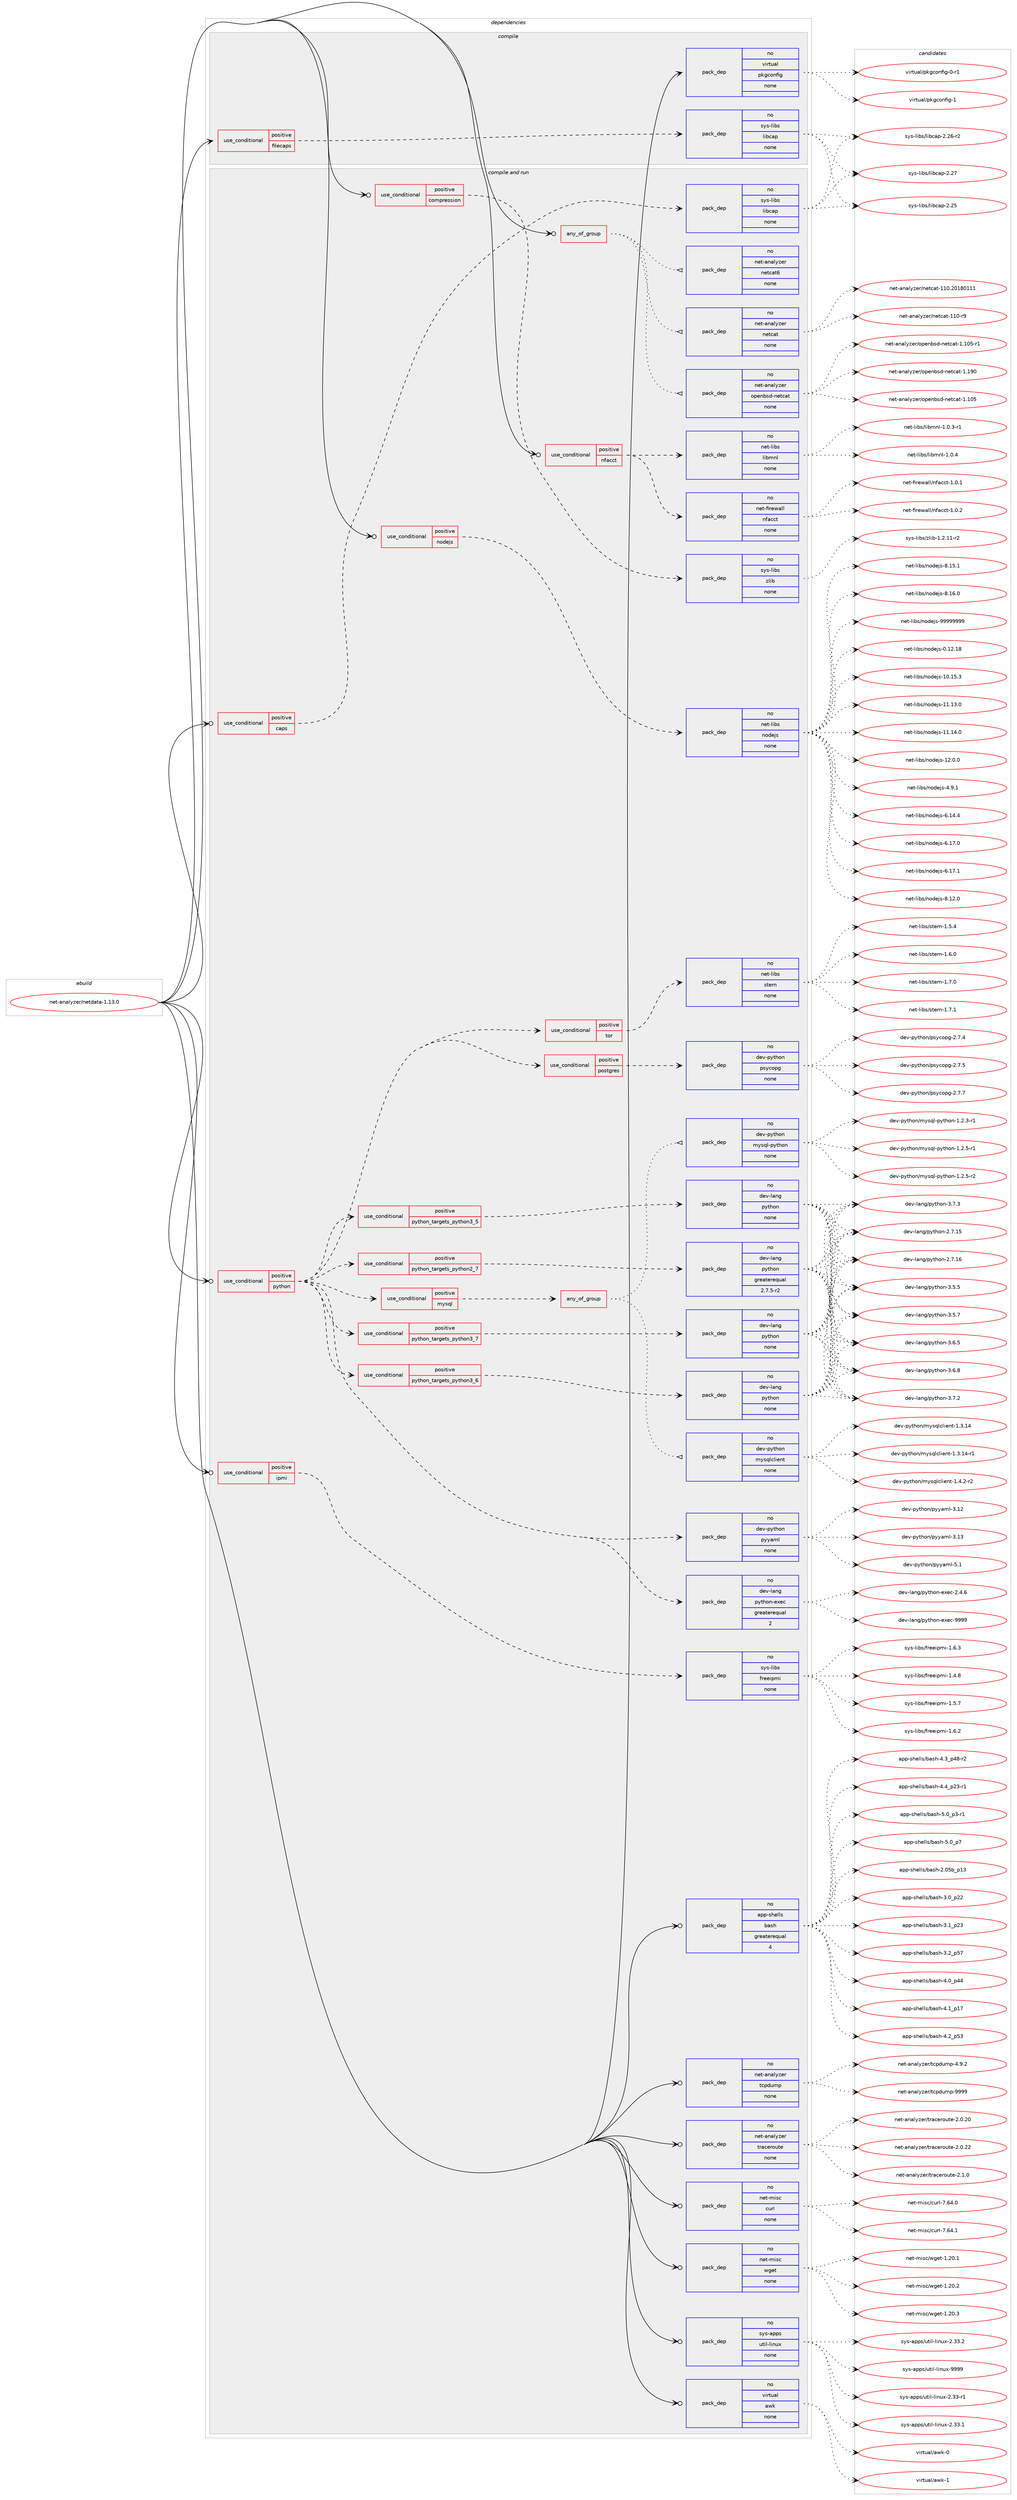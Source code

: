 digraph prolog {

# *************
# Graph options
# *************

newrank=true;
concentrate=true;
compound=true;
graph [rankdir=LR,fontname=Helvetica,fontsize=10,ranksep=1.5];#, ranksep=2.5, nodesep=0.2];
edge  [arrowhead=vee];
node  [fontname=Helvetica,fontsize=10];

# **********
# The ebuild
# **********

subgraph cluster_leftcol {
color=gray;
rank=same;
label=<<i>ebuild</i>>;
id [label="net-analyzer/netdata-1.13.0", color=red, width=4, href="../net-analyzer/netdata-1.13.0.svg"];
}

# ****************
# The dependencies
# ****************

subgraph cluster_midcol {
color=gray;
label=<<i>dependencies</i>>;
subgraph cluster_compile {
fillcolor="#eeeeee";
style=filled;
label=<<i>compile</i>>;
subgraph cond98 {
dependency985 [label=<<TABLE BORDER="0" CELLBORDER="1" CELLSPACING="0" CELLPADDING="4"><TR><TD ROWSPAN="3" CELLPADDING="10">use_conditional</TD></TR><TR><TD>positive</TD></TR><TR><TD>filecaps</TD></TR></TABLE>>, shape=none, color=red];
subgraph pack873 {
dependency986 [label=<<TABLE BORDER="0" CELLBORDER="1" CELLSPACING="0" CELLPADDING="4" WIDTH="220"><TR><TD ROWSPAN="6" CELLPADDING="30">pack_dep</TD></TR><TR><TD WIDTH="110">no</TD></TR><TR><TD>sys-libs</TD></TR><TR><TD>libcap</TD></TR><TR><TD>none</TD></TR><TR><TD></TD></TR></TABLE>>, shape=none, color=blue];
}
dependency985:e -> dependency986:w [weight=20,style="dashed",arrowhead="vee"];
}
id:e -> dependency985:w [weight=20,style="solid",arrowhead="vee"];
subgraph pack874 {
dependency987 [label=<<TABLE BORDER="0" CELLBORDER="1" CELLSPACING="0" CELLPADDING="4" WIDTH="220"><TR><TD ROWSPAN="6" CELLPADDING="30">pack_dep</TD></TR><TR><TD WIDTH="110">no</TD></TR><TR><TD>virtual</TD></TR><TR><TD>pkgconfig</TD></TR><TR><TD>none</TD></TR><TR><TD></TD></TR></TABLE>>, shape=none, color=blue];
}
id:e -> dependency987:w [weight=20,style="solid",arrowhead="vee"];
}
subgraph cluster_compileandrun {
fillcolor="#eeeeee";
style=filled;
label=<<i>compile and run</i>>;
subgraph any13 {
dependency988 [label=<<TABLE BORDER="0" CELLBORDER="1" CELLSPACING="0" CELLPADDING="4"><TR><TD CELLPADDING="10">any_of_group</TD></TR></TABLE>>, shape=none, color=red];subgraph pack875 {
dependency989 [label=<<TABLE BORDER="0" CELLBORDER="1" CELLSPACING="0" CELLPADDING="4" WIDTH="220"><TR><TD ROWSPAN="6" CELLPADDING="30">pack_dep</TD></TR><TR><TD WIDTH="110">no</TD></TR><TR><TD>net-analyzer</TD></TR><TR><TD>openbsd-netcat</TD></TR><TR><TD>none</TD></TR><TR><TD></TD></TR></TABLE>>, shape=none, color=blue];
}
dependency988:e -> dependency989:w [weight=20,style="dotted",arrowhead="oinv"];
subgraph pack876 {
dependency990 [label=<<TABLE BORDER="0" CELLBORDER="1" CELLSPACING="0" CELLPADDING="4" WIDTH="220"><TR><TD ROWSPAN="6" CELLPADDING="30">pack_dep</TD></TR><TR><TD WIDTH="110">no</TD></TR><TR><TD>net-analyzer</TD></TR><TR><TD>netcat6</TD></TR><TR><TD>none</TD></TR><TR><TD></TD></TR></TABLE>>, shape=none, color=blue];
}
dependency988:e -> dependency990:w [weight=20,style="dotted",arrowhead="oinv"];
subgraph pack877 {
dependency991 [label=<<TABLE BORDER="0" CELLBORDER="1" CELLSPACING="0" CELLPADDING="4" WIDTH="220"><TR><TD ROWSPAN="6" CELLPADDING="30">pack_dep</TD></TR><TR><TD WIDTH="110">no</TD></TR><TR><TD>net-analyzer</TD></TR><TR><TD>netcat</TD></TR><TR><TD>none</TD></TR><TR><TD></TD></TR></TABLE>>, shape=none, color=blue];
}
dependency988:e -> dependency991:w [weight=20,style="dotted",arrowhead="oinv"];
}
id:e -> dependency988:w [weight=20,style="solid",arrowhead="odotvee"];
subgraph cond99 {
dependency992 [label=<<TABLE BORDER="0" CELLBORDER="1" CELLSPACING="0" CELLPADDING="4"><TR><TD ROWSPAN="3" CELLPADDING="10">use_conditional</TD></TR><TR><TD>positive</TD></TR><TR><TD>caps</TD></TR></TABLE>>, shape=none, color=red];
subgraph pack878 {
dependency993 [label=<<TABLE BORDER="0" CELLBORDER="1" CELLSPACING="0" CELLPADDING="4" WIDTH="220"><TR><TD ROWSPAN="6" CELLPADDING="30">pack_dep</TD></TR><TR><TD WIDTH="110">no</TD></TR><TR><TD>sys-libs</TD></TR><TR><TD>libcap</TD></TR><TR><TD>none</TD></TR><TR><TD></TD></TR></TABLE>>, shape=none, color=blue];
}
dependency992:e -> dependency993:w [weight=20,style="dashed",arrowhead="vee"];
}
id:e -> dependency992:w [weight=20,style="solid",arrowhead="odotvee"];
subgraph cond100 {
dependency994 [label=<<TABLE BORDER="0" CELLBORDER="1" CELLSPACING="0" CELLPADDING="4"><TR><TD ROWSPAN="3" CELLPADDING="10">use_conditional</TD></TR><TR><TD>positive</TD></TR><TR><TD>compression</TD></TR></TABLE>>, shape=none, color=red];
subgraph pack879 {
dependency995 [label=<<TABLE BORDER="0" CELLBORDER="1" CELLSPACING="0" CELLPADDING="4" WIDTH="220"><TR><TD ROWSPAN="6" CELLPADDING="30">pack_dep</TD></TR><TR><TD WIDTH="110">no</TD></TR><TR><TD>sys-libs</TD></TR><TR><TD>zlib</TD></TR><TR><TD>none</TD></TR><TR><TD></TD></TR></TABLE>>, shape=none, color=blue];
}
dependency994:e -> dependency995:w [weight=20,style="dashed",arrowhead="vee"];
}
id:e -> dependency994:w [weight=20,style="solid",arrowhead="odotvee"];
subgraph cond101 {
dependency996 [label=<<TABLE BORDER="0" CELLBORDER="1" CELLSPACING="0" CELLPADDING="4"><TR><TD ROWSPAN="3" CELLPADDING="10">use_conditional</TD></TR><TR><TD>positive</TD></TR><TR><TD>ipmi</TD></TR></TABLE>>, shape=none, color=red];
subgraph pack880 {
dependency997 [label=<<TABLE BORDER="0" CELLBORDER="1" CELLSPACING="0" CELLPADDING="4" WIDTH="220"><TR><TD ROWSPAN="6" CELLPADDING="30">pack_dep</TD></TR><TR><TD WIDTH="110">no</TD></TR><TR><TD>sys-libs</TD></TR><TR><TD>freeipmi</TD></TR><TR><TD>none</TD></TR><TR><TD></TD></TR></TABLE>>, shape=none, color=blue];
}
dependency996:e -> dependency997:w [weight=20,style="dashed",arrowhead="vee"];
}
id:e -> dependency996:w [weight=20,style="solid",arrowhead="odotvee"];
subgraph cond102 {
dependency998 [label=<<TABLE BORDER="0" CELLBORDER="1" CELLSPACING="0" CELLPADDING="4"><TR><TD ROWSPAN="3" CELLPADDING="10">use_conditional</TD></TR><TR><TD>positive</TD></TR><TR><TD>nfacct</TD></TR></TABLE>>, shape=none, color=red];
subgraph pack881 {
dependency999 [label=<<TABLE BORDER="0" CELLBORDER="1" CELLSPACING="0" CELLPADDING="4" WIDTH="220"><TR><TD ROWSPAN="6" CELLPADDING="30">pack_dep</TD></TR><TR><TD WIDTH="110">no</TD></TR><TR><TD>net-firewall</TD></TR><TR><TD>nfacct</TD></TR><TR><TD>none</TD></TR><TR><TD></TD></TR></TABLE>>, shape=none, color=blue];
}
dependency998:e -> dependency999:w [weight=20,style="dashed",arrowhead="vee"];
subgraph pack882 {
dependency1000 [label=<<TABLE BORDER="0" CELLBORDER="1" CELLSPACING="0" CELLPADDING="4" WIDTH="220"><TR><TD ROWSPAN="6" CELLPADDING="30">pack_dep</TD></TR><TR><TD WIDTH="110">no</TD></TR><TR><TD>net-libs</TD></TR><TR><TD>libmnl</TD></TR><TR><TD>none</TD></TR><TR><TD></TD></TR></TABLE>>, shape=none, color=blue];
}
dependency998:e -> dependency1000:w [weight=20,style="dashed",arrowhead="vee"];
}
id:e -> dependency998:w [weight=20,style="solid",arrowhead="odotvee"];
subgraph cond103 {
dependency1001 [label=<<TABLE BORDER="0" CELLBORDER="1" CELLSPACING="0" CELLPADDING="4"><TR><TD ROWSPAN="3" CELLPADDING="10">use_conditional</TD></TR><TR><TD>positive</TD></TR><TR><TD>nodejs</TD></TR></TABLE>>, shape=none, color=red];
subgraph pack883 {
dependency1002 [label=<<TABLE BORDER="0" CELLBORDER="1" CELLSPACING="0" CELLPADDING="4" WIDTH="220"><TR><TD ROWSPAN="6" CELLPADDING="30">pack_dep</TD></TR><TR><TD WIDTH="110">no</TD></TR><TR><TD>net-libs</TD></TR><TR><TD>nodejs</TD></TR><TR><TD>none</TD></TR><TR><TD></TD></TR></TABLE>>, shape=none, color=blue];
}
dependency1001:e -> dependency1002:w [weight=20,style="dashed",arrowhead="vee"];
}
id:e -> dependency1001:w [weight=20,style="solid",arrowhead="odotvee"];
subgraph cond104 {
dependency1003 [label=<<TABLE BORDER="0" CELLBORDER="1" CELLSPACING="0" CELLPADDING="4"><TR><TD ROWSPAN="3" CELLPADDING="10">use_conditional</TD></TR><TR><TD>positive</TD></TR><TR><TD>python</TD></TR></TABLE>>, shape=none, color=red];
subgraph cond105 {
dependency1004 [label=<<TABLE BORDER="0" CELLBORDER="1" CELLSPACING="0" CELLPADDING="4"><TR><TD ROWSPAN="3" CELLPADDING="10">use_conditional</TD></TR><TR><TD>positive</TD></TR><TR><TD>python_targets_python2_7</TD></TR></TABLE>>, shape=none, color=red];
subgraph pack884 {
dependency1005 [label=<<TABLE BORDER="0" CELLBORDER="1" CELLSPACING="0" CELLPADDING="4" WIDTH="220"><TR><TD ROWSPAN="6" CELLPADDING="30">pack_dep</TD></TR><TR><TD WIDTH="110">no</TD></TR><TR><TD>dev-lang</TD></TR><TR><TD>python</TD></TR><TR><TD>greaterequal</TD></TR><TR><TD>2.7.5-r2</TD></TR></TABLE>>, shape=none, color=blue];
}
dependency1004:e -> dependency1005:w [weight=20,style="dashed",arrowhead="vee"];
}
dependency1003:e -> dependency1004:w [weight=20,style="dashed",arrowhead="vee"];
subgraph cond106 {
dependency1006 [label=<<TABLE BORDER="0" CELLBORDER="1" CELLSPACING="0" CELLPADDING="4"><TR><TD ROWSPAN="3" CELLPADDING="10">use_conditional</TD></TR><TR><TD>positive</TD></TR><TR><TD>python_targets_python3_5</TD></TR></TABLE>>, shape=none, color=red];
subgraph pack885 {
dependency1007 [label=<<TABLE BORDER="0" CELLBORDER="1" CELLSPACING="0" CELLPADDING="4" WIDTH="220"><TR><TD ROWSPAN="6" CELLPADDING="30">pack_dep</TD></TR><TR><TD WIDTH="110">no</TD></TR><TR><TD>dev-lang</TD></TR><TR><TD>python</TD></TR><TR><TD>none</TD></TR><TR><TD></TD></TR></TABLE>>, shape=none, color=blue];
}
dependency1006:e -> dependency1007:w [weight=20,style="dashed",arrowhead="vee"];
}
dependency1003:e -> dependency1006:w [weight=20,style="dashed",arrowhead="vee"];
subgraph cond107 {
dependency1008 [label=<<TABLE BORDER="0" CELLBORDER="1" CELLSPACING="0" CELLPADDING="4"><TR><TD ROWSPAN="3" CELLPADDING="10">use_conditional</TD></TR><TR><TD>positive</TD></TR><TR><TD>python_targets_python3_6</TD></TR></TABLE>>, shape=none, color=red];
subgraph pack886 {
dependency1009 [label=<<TABLE BORDER="0" CELLBORDER="1" CELLSPACING="0" CELLPADDING="4" WIDTH="220"><TR><TD ROWSPAN="6" CELLPADDING="30">pack_dep</TD></TR><TR><TD WIDTH="110">no</TD></TR><TR><TD>dev-lang</TD></TR><TR><TD>python</TD></TR><TR><TD>none</TD></TR><TR><TD></TD></TR></TABLE>>, shape=none, color=blue];
}
dependency1008:e -> dependency1009:w [weight=20,style="dashed",arrowhead="vee"];
}
dependency1003:e -> dependency1008:w [weight=20,style="dashed",arrowhead="vee"];
subgraph cond108 {
dependency1010 [label=<<TABLE BORDER="0" CELLBORDER="1" CELLSPACING="0" CELLPADDING="4"><TR><TD ROWSPAN="3" CELLPADDING="10">use_conditional</TD></TR><TR><TD>positive</TD></TR><TR><TD>python_targets_python3_7</TD></TR></TABLE>>, shape=none, color=red];
subgraph pack887 {
dependency1011 [label=<<TABLE BORDER="0" CELLBORDER="1" CELLSPACING="0" CELLPADDING="4" WIDTH="220"><TR><TD ROWSPAN="6" CELLPADDING="30">pack_dep</TD></TR><TR><TD WIDTH="110">no</TD></TR><TR><TD>dev-lang</TD></TR><TR><TD>python</TD></TR><TR><TD>none</TD></TR><TR><TD></TD></TR></TABLE>>, shape=none, color=blue];
}
dependency1010:e -> dependency1011:w [weight=20,style="dashed",arrowhead="vee"];
}
dependency1003:e -> dependency1010:w [weight=20,style="dashed",arrowhead="vee"];
subgraph pack888 {
dependency1012 [label=<<TABLE BORDER="0" CELLBORDER="1" CELLSPACING="0" CELLPADDING="4" WIDTH="220"><TR><TD ROWSPAN="6" CELLPADDING="30">pack_dep</TD></TR><TR><TD WIDTH="110">no</TD></TR><TR><TD>dev-lang</TD></TR><TR><TD>python-exec</TD></TR><TR><TD>greaterequal</TD></TR><TR><TD>2</TD></TR></TABLE>>, shape=none, color=blue];
}
dependency1003:e -> dependency1012:w [weight=20,style="dashed",arrowhead="vee"];
subgraph pack889 {
dependency1013 [label=<<TABLE BORDER="0" CELLBORDER="1" CELLSPACING="0" CELLPADDING="4" WIDTH="220"><TR><TD ROWSPAN="6" CELLPADDING="30">pack_dep</TD></TR><TR><TD WIDTH="110">no</TD></TR><TR><TD>dev-python</TD></TR><TR><TD>pyyaml</TD></TR><TR><TD>none</TD></TR><TR><TD></TD></TR></TABLE>>, shape=none, color=blue];
}
dependency1003:e -> dependency1013:w [weight=20,style="dashed",arrowhead="vee"];
subgraph cond109 {
dependency1014 [label=<<TABLE BORDER="0" CELLBORDER="1" CELLSPACING="0" CELLPADDING="4"><TR><TD ROWSPAN="3" CELLPADDING="10">use_conditional</TD></TR><TR><TD>positive</TD></TR><TR><TD>mysql</TD></TR></TABLE>>, shape=none, color=red];
subgraph any14 {
dependency1015 [label=<<TABLE BORDER="0" CELLBORDER="1" CELLSPACING="0" CELLPADDING="4"><TR><TD CELLPADDING="10">any_of_group</TD></TR></TABLE>>, shape=none, color=red];subgraph pack890 {
dependency1016 [label=<<TABLE BORDER="0" CELLBORDER="1" CELLSPACING="0" CELLPADDING="4" WIDTH="220"><TR><TD ROWSPAN="6" CELLPADDING="30">pack_dep</TD></TR><TR><TD WIDTH="110">no</TD></TR><TR><TD>dev-python</TD></TR><TR><TD>mysqlclient</TD></TR><TR><TD>none</TD></TR><TR><TD></TD></TR></TABLE>>, shape=none, color=blue];
}
dependency1015:e -> dependency1016:w [weight=20,style="dotted",arrowhead="oinv"];
subgraph pack891 {
dependency1017 [label=<<TABLE BORDER="0" CELLBORDER="1" CELLSPACING="0" CELLPADDING="4" WIDTH="220"><TR><TD ROWSPAN="6" CELLPADDING="30">pack_dep</TD></TR><TR><TD WIDTH="110">no</TD></TR><TR><TD>dev-python</TD></TR><TR><TD>mysql-python</TD></TR><TR><TD>none</TD></TR><TR><TD></TD></TR></TABLE>>, shape=none, color=blue];
}
dependency1015:e -> dependency1017:w [weight=20,style="dotted",arrowhead="oinv"];
}
dependency1014:e -> dependency1015:w [weight=20,style="dashed",arrowhead="vee"];
}
dependency1003:e -> dependency1014:w [weight=20,style="dashed",arrowhead="vee"];
subgraph cond110 {
dependency1018 [label=<<TABLE BORDER="0" CELLBORDER="1" CELLSPACING="0" CELLPADDING="4"><TR><TD ROWSPAN="3" CELLPADDING="10">use_conditional</TD></TR><TR><TD>positive</TD></TR><TR><TD>postgres</TD></TR></TABLE>>, shape=none, color=red];
subgraph pack892 {
dependency1019 [label=<<TABLE BORDER="0" CELLBORDER="1" CELLSPACING="0" CELLPADDING="4" WIDTH="220"><TR><TD ROWSPAN="6" CELLPADDING="30">pack_dep</TD></TR><TR><TD WIDTH="110">no</TD></TR><TR><TD>dev-python</TD></TR><TR><TD>psycopg</TD></TR><TR><TD>none</TD></TR><TR><TD></TD></TR></TABLE>>, shape=none, color=blue];
}
dependency1018:e -> dependency1019:w [weight=20,style="dashed",arrowhead="vee"];
}
dependency1003:e -> dependency1018:w [weight=20,style="dashed",arrowhead="vee"];
subgraph cond111 {
dependency1020 [label=<<TABLE BORDER="0" CELLBORDER="1" CELLSPACING="0" CELLPADDING="4"><TR><TD ROWSPAN="3" CELLPADDING="10">use_conditional</TD></TR><TR><TD>positive</TD></TR><TR><TD>tor</TD></TR></TABLE>>, shape=none, color=red];
subgraph pack893 {
dependency1021 [label=<<TABLE BORDER="0" CELLBORDER="1" CELLSPACING="0" CELLPADDING="4" WIDTH="220"><TR><TD ROWSPAN="6" CELLPADDING="30">pack_dep</TD></TR><TR><TD WIDTH="110">no</TD></TR><TR><TD>net-libs</TD></TR><TR><TD>stem</TD></TR><TR><TD>none</TD></TR><TR><TD></TD></TR></TABLE>>, shape=none, color=blue];
}
dependency1020:e -> dependency1021:w [weight=20,style="dashed",arrowhead="vee"];
}
dependency1003:e -> dependency1020:w [weight=20,style="dashed",arrowhead="vee"];
}
id:e -> dependency1003:w [weight=20,style="solid",arrowhead="odotvee"];
subgraph pack894 {
dependency1022 [label=<<TABLE BORDER="0" CELLBORDER="1" CELLSPACING="0" CELLPADDING="4" WIDTH="220"><TR><TD ROWSPAN="6" CELLPADDING="30">pack_dep</TD></TR><TR><TD WIDTH="110">no</TD></TR><TR><TD>app-shells</TD></TR><TR><TD>bash</TD></TR><TR><TD>greaterequal</TD></TR><TR><TD>4</TD></TR></TABLE>>, shape=none, color=blue];
}
id:e -> dependency1022:w [weight=20,style="solid",arrowhead="odotvee"];
subgraph pack895 {
dependency1023 [label=<<TABLE BORDER="0" CELLBORDER="1" CELLSPACING="0" CELLPADDING="4" WIDTH="220"><TR><TD ROWSPAN="6" CELLPADDING="30">pack_dep</TD></TR><TR><TD WIDTH="110">no</TD></TR><TR><TD>net-analyzer</TD></TR><TR><TD>tcpdump</TD></TR><TR><TD>none</TD></TR><TR><TD></TD></TR></TABLE>>, shape=none, color=blue];
}
id:e -> dependency1023:w [weight=20,style="solid",arrowhead="odotvee"];
subgraph pack896 {
dependency1024 [label=<<TABLE BORDER="0" CELLBORDER="1" CELLSPACING="0" CELLPADDING="4" WIDTH="220"><TR><TD ROWSPAN="6" CELLPADDING="30">pack_dep</TD></TR><TR><TD WIDTH="110">no</TD></TR><TR><TD>net-analyzer</TD></TR><TR><TD>traceroute</TD></TR><TR><TD>none</TD></TR><TR><TD></TD></TR></TABLE>>, shape=none, color=blue];
}
id:e -> dependency1024:w [weight=20,style="solid",arrowhead="odotvee"];
subgraph pack897 {
dependency1025 [label=<<TABLE BORDER="0" CELLBORDER="1" CELLSPACING="0" CELLPADDING="4" WIDTH="220"><TR><TD ROWSPAN="6" CELLPADDING="30">pack_dep</TD></TR><TR><TD WIDTH="110">no</TD></TR><TR><TD>net-misc</TD></TR><TR><TD>curl</TD></TR><TR><TD>none</TD></TR><TR><TD></TD></TR></TABLE>>, shape=none, color=blue];
}
id:e -> dependency1025:w [weight=20,style="solid",arrowhead="odotvee"];
subgraph pack898 {
dependency1026 [label=<<TABLE BORDER="0" CELLBORDER="1" CELLSPACING="0" CELLPADDING="4" WIDTH="220"><TR><TD ROWSPAN="6" CELLPADDING="30">pack_dep</TD></TR><TR><TD WIDTH="110">no</TD></TR><TR><TD>net-misc</TD></TR><TR><TD>wget</TD></TR><TR><TD>none</TD></TR><TR><TD></TD></TR></TABLE>>, shape=none, color=blue];
}
id:e -> dependency1026:w [weight=20,style="solid",arrowhead="odotvee"];
subgraph pack899 {
dependency1027 [label=<<TABLE BORDER="0" CELLBORDER="1" CELLSPACING="0" CELLPADDING="4" WIDTH="220"><TR><TD ROWSPAN="6" CELLPADDING="30">pack_dep</TD></TR><TR><TD WIDTH="110">no</TD></TR><TR><TD>sys-apps</TD></TR><TR><TD>util-linux</TD></TR><TR><TD>none</TD></TR><TR><TD></TD></TR></TABLE>>, shape=none, color=blue];
}
id:e -> dependency1027:w [weight=20,style="solid",arrowhead="odotvee"];
subgraph pack900 {
dependency1028 [label=<<TABLE BORDER="0" CELLBORDER="1" CELLSPACING="0" CELLPADDING="4" WIDTH="220"><TR><TD ROWSPAN="6" CELLPADDING="30">pack_dep</TD></TR><TR><TD WIDTH="110">no</TD></TR><TR><TD>virtual</TD></TR><TR><TD>awk</TD></TR><TR><TD>none</TD></TR><TR><TD></TD></TR></TABLE>>, shape=none, color=blue];
}
id:e -> dependency1028:w [weight=20,style="solid",arrowhead="odotvee"];
}
subgraph cluster_run {
fillcolor="#eeeeee";
style=filled;
label=<<i>run</i>>;
}
}

# **************
# The candidates
# **************

subgraph cluster_choices {
rank=same;
color=gray;
label=<<i>candidates</i>>;

subgraph choice873 {
color=black;
nodesep=1;
choice1151211154510810598115471081059899971124550465053 [label="sys-libs/libcap-2.25", color=red, width=4,href="../sys-libs/libcap-2.25.svg"];
choice11512111545108105981154710810598999711245504650544511450 [label="sys-libs/libcap-2.26-r2", color=red, width=4,href="../sys-libs/libcap-2.26-r2.svg"];
choice1151211154510810598115471081059899971124550465055 [label="sys-libs/libcap-2.27", color=red, width=4,href="../sys-libs/libcap-2.27.svg"];
dependency986:e -> choice1151211154510810598115471081059899971124550465053:w [style=dotted,weight="100"];
dependency986:e -> choice11512111545108105981154710810598999711245504650544511450:w [style=dotted,weight="100"];
dependency986:e -> choice1151211154510810598115471081059899971124550465055:w [style=dotted,weight="100"];
}
subgraph choice874 {
color=black;
nodesep=1;
choice11810511411611797108471121071039911111010210510345484511449 [label="virtual/pkgconfig-0-r1", color=red, width=4,href="../virtual/pkgconfig-0-r1.svg"];
choice1181051141161179710847112107103991111101021051034549 [label="virtual/pkgconfig-1", color=red, width=4,href="../virtual/pkgconfig-1.svg"];
dependency987:e -> choice11810511411611797108471121071039911111010210510345484511449:w [style=dotted,weight="100"];
dependency987:e -> choice1181051141161179710847112107103991111101021051034549:w [style=dotted,weight="100"];
}
subgraph choice875 {
color=black;
nodesep=1;
choice1101011164597110971081211221011144711111210111098115100451101011169997116454946494853 [label="net-analyzer/openbsd-netcat-1.105", color=red, width=4,href="../net-analyzer/openbsd-netcat-1.105.svg"];
choice11010111645971109710812112210111447111112101110981151004511010111699971164549464948534511449 [label="net-analyzer/openbsd-netcat-1.105-r1", color=red, width=4,href="../net-analyzer/openbsd-netcat-1.105-r1.svg"];
choice1101011164597110971081211221011144711111210111098115100451101011169997116454946495748 [label="net-analyzer/openbsd-netcat-1.190", color=red, width=4,href="../net-analyzer/openbsd-netcat-1.190.svg"];
dependency989:e -> choice1101011164597110971081211221011144711111210111098115100451101011169997116454946494853:w [style=dotted,weight="100"];
dependency989:e -> choice11010111645971109710812112210111447111112101110981151004511010111699971164549464948534511449:w [style=dotted,weight="100"];
dependency989:e -> choice1101011164597110971081211221011144711111210111098115100451101011169997116454946495748:w [style=dotted,weight="100"];
}
subgraph choice876 {
color=black;
nodesep=1;
}
subgraph choice877 {
color=black;
nodesep=1;
choice110101116459711097108121122101114471101011169997116454949484511457 [label="net-analyzer/netcat-110-r9", color=red, width=4,href="../net-analyzer/netcat-110-r9.svg"];
choice11010111645971109710812112210111447110101116999711645494948465048495648494949 [label="net-analyzer/netcat-110.20180111", color=red, width=4,href="../net-analyzer/netcat-110.20180111.svg"];
dependency991:e -> choice110101116459711097108121122101114471101011169997116454949484511457:w [style=dotted,weight="100"];
dependency991:e -> choice11010111645971109710812112210111447110101116999711645494948465048495648494949:w [style=dotted,weight="100"];
}
subgraph choice878 {
color=black;
nodesep=1;
choice1151211154510810598115471081059899971124550465053 [label="sys-libs/libcap-2.25", color=red, width=4,href="../sys-libs/libcap-2.25.svg"];
choice11512111545108105981154710810598999711245504650544511450 [label="sys-libs/libcap-2.26-r2", color=red, width=4,href="../sys-libs/libcap-2.26-r2.svg"];
choice1151211154510810598115471081059899971124550465055 [label="sys-libs/libcap-2.27", color=red, width=4,href="../sys-libs/libcap-2.27.svg"];
dependency993:e -> choice1151211154510810598115471081059899971124550465053:w [style=dotted,weight="100"];
dependency993:e -> choice11512111545108105981154710810598999711245504650544511450:w [style=dotted,weight="100"];
dependency993:e -> choice1151211154510810598115471081059899971124550465055:w [style=dotted,weight="100"];
}
subgraph choice879 {
color=black;
nodesep=1;
choice11512111545108105981154712210810598454946504649494511450 [label="sys-libs/zlib-1.2.11-r2", color=red, width=4,href="../sys-libs/zlib-1.2.11-r2.svg"];
dependency995:e -> choice11512111545108105981154712210810598454946504649494511450:w [style=dotted,weight="100"];
}
subgraph choice880 {
color=black;
nodesep=1;
choice115121115451081059811547102114101101105112109105454946524656 [label="sys-libs/freeipmi-1.4.8", color=red, width=4,href="../sys-libs/freeipmi-1.4.8.svg"];
choice115121115451081059811547102114101101105112109105454946534655 [label="sys-libs/freeipmi-1.5.7", color=red, width=4,href="../sys-libs/freeipmi-1.5.7.svg"];
choice115121115451081059811547102114101101105112109105454946544650 [label="sys-libs/freeipmi-1.6.2", color=red, width=4,href="../sys-libs/freeipmi-1.6.2.svg"];
choice115121115451081059811547102114101101105112109105454946544651 [label="sys-libs/freeipmi-1.6.3", color=red, width=4,href="../sys-libs/freeipmi-1.6.3.svg"];
dependency997:e -> choice115121115451081059811547102114101101105112109105454946524656:w [style=dotted,weight="100"];
dependency997:e -> choice115121115451081059811547102114101101105112109105454946534655:w [style=dotted,weight="100"];
dependency997:e -> choice115121115451081059811547102114101101105112109105454946544650:w [style=dotted,weight="100"];
dependency997:e -> choice115121115451081059811547102114101101105112109105454946544651:w [style=dotted,weight="100"];
}
subgraph choice881 {
color=black;
nodesep=1;
choice110101116451021051141011199710810847110102979999116454946484649 [label="net-firewall/nfacct-1.0.1", color=red, width=4,href="../net-firewall/nfacct-1.0.1.svg"];
choice110101116451021051141011199710810847110102979999116454946484650 [label="net-firewall/nfacct-1.0.2", color=red, width=4,href="../net-firewall/nfacct-1.0.2.svg"];
dependency999:e -> choice110101116451021051141011199710810847110102979999116454946484649:w [style=dotted,weight="100"];
dependency999:e -> choice110101116451021051141011199710810847110102979999116454946484650:w [style=dotted,weight="100"];
}
subgraph choice882 {
color=black;
nodesep=1;
choice110101116451081059811547108105981091101084549464846514511449 [label="net-libs/libmnl-1.0.3-r1", color=red, width=4,href="../net-libs/libmnl-1.0.3-r1.svg"];
choice11010111645108105981154710810598109110108454946484652 [label="net-libs/libmnl-1.0.4", color=red, width=4,href="../net-libs/libmnl-1.0.4.svg"];
dependency1000:e -> choice110101116451081059811547108105981091101084549464846514511449:w [style=dotted,weight="100"];
dependency1000:e -> choice11010111645108105981154710810598109110108454946484652:w [style=dotted,weight="100"];
}
subgraph choice883 {
color=black;
nodesep=1;
choice1101011164510810598115471101111001011061154548464950464956 [label="net-libs/nodejs-0.12.18", color=red, width=4,href="../net-libs/nodejs-0.12.18.svg"];
choice1101011164510810598115471101111001011061154549484649534651 [label="net-libs/nodejs-10.15.3", color=red, width=4,href="../net-libs/nodejs-10.15.3.svg"];
choice1101011164510810598115471101111001011061154549494649514648 [label="net-libs/nodejs-11.13.0", color=red, width=4,href="../net-libs/nodejs-11.13.0.svg"];
choice1101011164510810598115471101111001011061154549494649524648 [label="net-libs/nodejs-11.14.0", color=red, width=4,href="../net-libs/nodejs-11.14.0.svg"];
choice11010111645108105981154711011110010110611545495046484648 [label="net-libs/nodejs-12.0.0", color=red, width=4,href="../net-libs/nodejs-12.0.0.svg"];
choice110101116451081059811547110111100101106115455246574649 [label="net-libs/nodejs-4.9.1", color=red, width=4,href="../net-libs/nodejs-4.9.1.svg"];
choice11010111645108105981154711011110010110611545544649524652 [label="net-libs/nodejs-6.14.4", color=red, width=4,href="../net-libs/nodejs-6.14.4.svg"];
choice11010111645108105981154711011110010110611545544649554648 [label="net-libs/nodejs-6.17.0", color=red, width=4,href="../net-libs/nodejs-6.17.0.svg"];
choice11010111645108105981154711011110010110611545544649554649 [label="net-libs/nodejs-6.17.1", color=red, width=4,href="../net-libs/nodejs-6.17.1.svg"];
choice11010111645108105981154711011110010110611545564649504648 [label="net-libs/nodejs-8.12.0", color=red, width=4,href="../net-libs/nodejs-8.12.0.svg"];
choice11010111645108105981154711011110010110611545564649534649 [label="net-libs/nodejs-8.15.1", color=red, width=4,href="../net-libs/nodejs-8.15.1.svg"];
choice11010111645108105981154711011110010110611545564649544648 [label="net-libs/nodejs-8.16.0", color=red, width=4,href="../net-libs/nodejs-8.16.0.svg"];
choice110101116451081059811547110111100101106115455757575757575757 [label="net-libs/nodejs-99999999", color=red, width=4,href="../net-libs/nodejs-99999999.svg"];
dependency1002:e -> choice1101011164510810598115471101111001011061154548464950464956:w [style=dotted,weight="100"];
dependency1002:e -> choice1101011164510810598115471101111001011061154549484649534651:w [style=dotted,weight="100"];
dependency1002:e -> choice1101011164510810598115471101111001011061154549494649514648:w [style=dotted,weight="100"];
dependency1002:e -> choice1101011164510810598115471101111001011061154549494649524648:w [style=dotted,weight="100"];
dependency1002:e -> choice11010111645108105981154711011110010110611545495046484648:w [style=dotted,weight="100"];
dependency1002:e -> choice110101116451081059811547110111100101106115455246574649:w [style=dotted,weight="100"];
dependency1002:e -> choice11010111645108105981154711011110010110611545544649524652:w [style=dotted,weight="100"];
dependency1002:e -> choice11010111645108105981154711011110010110611545544649554648:w [style=dotted,weight="100"];
dependency1002:e -> choice11010111645108105981154711011110010110611545544649554649:w [style=dotted,weight="100"];
dependency1002:e -> choice11010111645108105981154711011110010110611545564649504648:w [style=dotted,weight="100"];
dependency1002:e -> choice11010111645108105981154711011110010110611545564649534649:w [style=dotted,weight="100"];
dependency1002:e -> choice11010111645108105981154711011110010110611545564649544648:w [style=dotted,weight="100"];
dependency1002:e -> choice110101116451081059811547110111100101106115455757575757575757:w [style=dotted,weight="100"];
}
subgraph choice884 {
color=black;
nodesep=1;
choice10010111845108971101034711212111610411111045504655464953 [label="dev-lang/python-2.7.15", color=red, width=4,href="../dev-lang/python-2.7.15.svg"];
choice10010111845108971101034711212111610411111045504655464954 [label="dev-lang/python-2.7.16", color=red, width=4,href="../dev-lang/python-2.7.16.svg"];
choice100101118451089711010347112121116104111110455146534653 [label="dev-lang/python-3.5.5", color=red, width=4,href="../dev-lang/python-3.5.5.svg"];
choice100101118451089711010347112121116104111110455146534655 [label="dev-lang/python-3.5.7", color=red, width=4,href="../dev-lang/python-3.5.7.svg"];
choice100101118451089711010347112121116104111110455146544653 [label="dev-lang/python-3.6.5", color=red, width=4,href="../dev-lang/python-3.6.5.svg"];
choice100101118451089711010347112121116104111110455146544656 [label="dev-lang/python-3.6.8", color=red, width=4,href="../dev-lang/python-3.6.8.svg"];
choice100101118451089711010347112121116104111110455146554650 [label="dev-lang/python-3.7.2", color=red, width=4,href="../dev-lang/python-3.7.2.svg"];
choice100101118451089711010347112121116104111110455146554651 [label="dev-lang/python-3.7.3", color=red, width=4,href="../dev-lang/python-3.7.3.svg"];
dependency1005:e -> choice10010111845108971101034711212111610411111045504655464953:w [style=dotted,weight="100"];
dependency1005:e -> choice10010111845108971101034711212111610411111045504655464954:w [style=dotted,weight="100"];
dependency1005:e -> choice100101118451089711010347112121116104111110455146534653:w [style=dotted,weight="100"];
dependency1005:e -> choice100101118451089711010347112121116104111110455146534655:w [style=dotted,weight="100"];
dependency1005:e -> choice100101118451089711010347112121116104111110455146544653:w [style=dotted,weight="100"];
dependency1005:e -> choice100101118451089711010347112121116104111110455146544656:w [style=dotted,weight="100"];
dependency1005:e -> choice100101118451089711010347112121116104111110455146554650:w [style=dotted,weight="100"];
dependency1005:e -> choice100101118451089711010347112121116104111110455146554651:w [style=dotted,weight="100"];
}
subgraph choice885 {
color=black;
nodesep=1;
choice10010111845108971101034711212111610411111045504655464953 [label="dev-lang/python-2.7.15", color=red, width=4,href="../dev-lang/python-2.7.15.svg"];
choice10010111845108971101034711212111610411111045504655464954 [label="dev-lang/python-2.7.16", color=red, width=4,href="../dev-lang/python-2.7.16.svg"];
choice100101118451089711010347112121116104111110455146534653 [label="dev-lang/python-3.5.5", color=red, width=4,href="../dev-lang/python-3.5.5.svg"];
choice100101118451089711010347112121116104111110455146534655 [label="dev-lang/python-3.5.7", color=red, width=4,href="../dev-lang/python-3.5.7.svg"];
choice100101118451089711010347112121116104111110455146544653 [label="dev-lang/python-3.6.5", color=red, width=4,href="../dev-lang/python-3.6.5.svg"];
choice100101118451089711010347112121116104111110455146544656 [label="dev-lang/python-3.6.8", color=red, width=4,href="../dev-lang/python-3.6.8.svg"];
choice100101118451089711010347112121116104111110455146554650 [label="dev-lang/python-3.7.2", color=red, width=4,href="../dev-lang/python-3.7.2.svg"];
choice100101118451089711010347112121116104111110455146554651 [label="dev-lang/python-3.7.3", color=red, width=4,href="../dev-lang/python-3.7.3.svg"];
dependency1007:e -> choice10010111845108971101034711212111610411111045504655464953:w [style=dotted,weight="100"];
dependency1007:e -> choice10010111845108971101034711212111610411111045504655464954:w [style=dotted,weight="100"];
dependency1007:e -> choice100101118451089711010347112121116104111110455146534653:w [style=dotted,weight="100"];
dependency1007:e -> choice100101118451089711010347112121116104111110455146534655:w [style=dotted,weight="100"];
dependency1007:e -> choice100101118451089711010347112121116104111110455146544653:w [style=dotted,weight="100"];
dependency1007:e -> choice100101118451089711010347112121116104111110455146544656:w [style=dotted,weight="100"];
dependency1007:e -> choice100101118451089711010347112121116104111110455146554650:w [style=dotted,weight="100"];
dependency1007:e -> choice100101118451089711010347112121116104111110455146554651:w [style=dotted,weight="100"];
}
subgraph choice886 {
color=black;
nodesep=1;
choice10010111845108971101034711212111610411111045504655464953 [label="dev-lang/python-2.7.15", color=red, width=4,href="../dev-lang/python-2.7.15.svg"];
choice10010111845108971101034711212111610411111045504655464954 [label="dev-lang/python-2.7.16", color=red, width=4,href="../dev-lang/python-2.7.16.svg"];
choice100101118451089711010347112121116104111110455146534653 [label="dev-lang/python-3.5.5", color=red, width=4,href="../dev-lang/python-3.5.5.svg"];
choice100101118451089711010347112121116104111110455146534655 [label="dev-lang/python-3.5.7", color=red, width=4,href="../dev-lang/python-3.5.7.svg"];
choice100101118451089711010347112121116104111110455146544653 [label="dev-lang/python-3.6.5", color=red, width=4,href="../dev-lang/python-3.6.5.svg"];
choice100101118451089711010347112121116104111110455146544656 [label="dev-lang/python-3.6.8", color=red, width=4,href="../dev-lang/python-3.6.8.svg"];
choice100101118451089711010347112121116104111110455146554650 [label="dev-lang/python-3.7.2", color=red, width=4,href="../dev-lang/python-3.7.2.svg"];
choice100101118451089711010347112121116104111110455146554651 [label="dev-lang/python-3.7.3", color=red, width=4,href="../dev-lang/python-3.7.3.svg"];
dependency1009:e -> choice10010111845108971101034711212111610411111045504655464953:w [style=dotted,weight="100"];
dependency1009:e -> choice10010111845108971101034711212111610411111045504655464954:w [style=dotted,weight="100"];
dependency1009:e -> choice100101118451089711010347112121116104111110455146534653:w [style=dotted,weight="100"];
dependency1009:e -> choice100101118451089711010347112121116104111110455146534655:w [style=dotted,weight="100"];
dependency1009:e -> choice100101118451089711010347112121116104111110455146544653:w [style=dotted,weight="100"];
dependency1009:e -> choice100101118451089711010347112121116104111110455146544656:w [style=dotted,weight="100"];
dependency1009:e -> choice100101118451089711010347112121116104111110455146554650:w [style=dotted,weight="100"];
dependency1009:e -> choice100101118451089711010347112121116104111110455146554651:w [style=dotted,weight="100"];
}
subgraph choice887 {
color=black;
nodesep=1;
choice10010111845108971101034711212111610411111045504655464953 [label="dev-lang/python-2.7.15", color=red, width=4,href="../dev-lang/python-2.7.15.svg"];
choice10010111845108971101034711212111610411111045504655464954 [label="dev-lang/python-2.7.16", color=red, width=4,href="../dev-lang/python-2.7.16.svg"];
choice100101118451089711010347112121116104111110455146534653 [label="dev-lang/python-3.5.5", color=red, width=4,href="../dev-lang/python-3.5.5.svg"];
choice100101118451089711010347112121116104111110455146534655 [label="dev-lang/python-3.5.7", color=red, width=4,href="../dev-lang/python-3.5.7.svg"];
choice100101118451089711010347112121116104111110455146544653 [label="dev-lang/python-3.6.5", color=red, width=4,href="../dev-lang/python-3.6.5.svg"];
choice100101118451089711010347112121116104111110455146544656 [label="dev-lang/python-3.6.8", color=red, width=4,href="../dev-lang/python-3.6.8.svg"];
choice100101118451089711010347112121116104111110455146554650 [label="dev-lang/python-3.7.2", color=red, width=4,href="../dev-lang/python-3.7.2.svg"];
choice100101118451089711010347112121116104111110455146554651 [label="dev-lang/python-3.7.3", color=red, width=4,href="../dev-lang/python-3.7.3.svg"];
dependency1011:e -> choice10010111845108971101034711212111610411111045504655464953:w [style=dotted,weight="100"];
dependency1011:e -> choice10010111845108971101034711212111610411111045504655464954:w [style=dotted,weight="100"];
dependency1011:e -> choice100101118451089711010347112121116104111110455146534653:w [style=dotted,weight="100"];
dependency1011:e -> choice100101118451089711010347112121116104111110455146534655:w [style=dotted,weight="100"];
dependency1011:e -> choice100101118451089711010347112121116104111110455146544653:w [style=dotted,weight="100"];
dependency1011:e -> choice100101118451089711010347112121116104111110455146544656:w [style=dotted,weight="100"];
dependency1011:e -> choice100101118451089711010347112121116104111110455146554650:w [style=dotted,weight="100"];
dependency1011:e -> choice100101118451089711010347112121116104111110455146554651:w [style=dotted,weight="100"];
}
subgraph choice888 {
color=black;
nodesep=1;
choice1001011184510897110103471121211161041111104510112010199455046524654 [label="dev-lang/python-exec-2.4.6", color=red, width=4,href="../dev-lang/python-exec-2.4.6.svg"];
choice10010111845108971101034711212111610411111045101120101994557575757 [label="dev-lang/python-exec-9999", color=red, width=4,href="../dev-lang/python-exec-9999.svg"];
dependency1012:e -> choice1001011184510897110103471121211161041111104510112010199455046524654:w [style=dotted,weight="100"];
dependency1012:e -> choice10010111845108971101034711212111610411111045101120101994557575757:w [style=dotted,weight="100"];
}
subgraph choice889 {
color=black;
nodesep=1;
choice1001011184511212111610411111047112121121971091084551464950 [label="dev-python/pyyaml-3.12", color=red, width=4,href="../dev-python/pyyaml-3.12.svg"];
choice1001011184511212111610411111047112121121971091084551464951 [label="dev-python/pyyaml-3.13", color=red, width=4,href="../dev-python/pyyaml-3.13.svg"];
choice10010111845112121116104111110471121211219710910845534649 [label="dev-python/pyyaml-5.1", color=red, width=4,href="../dev-python/pyyaml-5.1.svg"];
dependency1013:e -> choice1001011184511212111610411111047112121121971091084551464950:w [style=dotted,weight="100"];
dependency1013:e -> choice1001011184511212111610411111047112121121971091084551464951:w [style=dotted,weight="100"];
dependency1013:e -> choice10010111845112121116104111110471121211219710910845534649:w [style=dotted,weight="100"];
}
subgraph choice890 {
color=black;
nodesep=1;
choice10010111845112121116104111110471091211151131089910810510111011645494651464952 [label="dev-python/mysqlclient-1.3.14", color=red, width=4,href="../dev-python/mysqlclient-1.3.14.svg"];
choice100101118451121211161041111104710912111511310899108105101110116454946514649524511449 [label="dev-python/mysqlclient-1.3.14-r1", color=red, width=4,href="../dev-python/mysqlclient-1.3.14-r1.svg"];
choice1001011184511212111610411111047109121115113108991081051011101164549465246504511450 [label="dev-python/mysqlclient-1.4.2-r2", color=red, width=4,href="../dev-python/mysqlclient-1.4.2-r2.svg"];
dependency1016:e -> choice10010111845112121116104111110471091211151131089910810510111011645494651464952:w [style=dotted,weight="100"];
dependency1016:e -> choice100101118451121211161041111104710912111511310899108105101110116454946514649524511449:w [style=dotted,weight="100"];
dependency1016:e -> choice1001011184511212111610411111047109121115113108991081051011101164549465246504511450:w [style=dotted,weight="100"];
}
subgraph choice891 {
color=black;
nodesep=1;
choice1001011184511212111610411111047109121115113108451121211161041111104549465046514511449 [label="dev-python/mysql-python-1.2.3-r1", color=red, width=4,href="../dev-python/mysql-python-1.2.3-r1.svg"];
choice1001011184511212111610411111047109121115113108451121211161041111104549465046534511449 [label="dev-python/mysql-python-1.2.5-r1", color=red, width=4,href="../dev-python/mysql-python-1.2.5-r1.svg"];
choice1001011184511212111610411111047109121115113108451121211161041111104549465046534511450 [label="dev-python/mysql-python-1.2.5-r2", color=red, width=4,href="../dev-python/mysql-python-1.2.5-r2.svg"];
dependency1017:e -> choice1001011184511212111610411111047109121115113108451121211161041111104549465046514511449:w [style=dotted,weight="100"];
dependency1017:e -> choice1001011184511212111610411111047109121115113108451121211161041111104549465046534511449:w [style=dotted,weight="100"];
dependency1017:e -> choice1001011184511212111610411111047109121115113108451121211161041111104549465046534511450:w [style=dotted,weight="100"];
}
subgraph choice892 {
color=black;
nodesep=1;
choice100101118451121211161041111104711211512199111112103455046554652 [label="dev-python/psycopg-2.7.4", color=red, width=4,href="../dev-python/psycopg-2.7.4.svg"];
choice100101118451121211161041111104711211512199111112103455046554653 [label="dev-python/psycopg-2.7.5", color=red, width=4,href="../dev-python/psycopg-2.7.5.svg"];
choice100101118451121211161041111104711211512199111112103455046554655 [label="dev-python/psycopg-2.7.7", color=red, width=4,href="../dev-python/psycopg-2.7.7.svg"];
dependency1019:e -> choice100101118451121211161041111104711211512199111112103455046554652:w [style=dotted,weight="100"];
dependency1019:e -> choice100101118451121211161041111104711211512199111112103455046554653:w [style=dotted,weight="100"];
dependency1019:e -> choice100101118451121211161041111104711211512199111112103455046554655:w [style=dotted,weight="100"];
}
subgraph choice893 {
color=black;
nodesep=1;
choice110101116451081059811547115116101109454946534652 [label="net-libs/stem-1.5.4", color=red, width=4,href="../net-libs/stem-1.5.4.svg"];
choice110101116451081059811547115116101109454946544648 [label="net-libs/stem-1.6.0", color=red, width=4,href="../net-libs/stem-1.6.0.svg"];
choice110101116451081059811547115116101109454946554648 [label="net-libs/stem-1.7.0", color=red, width=4,href="../net-libs/stem-1.7.0.svg"];
choice110101116451081059811547115116101109454946554649 [label="net-libs/stem-1.7.1", color=red, width=4,href="../net-libs/stem-1.7.1.svg"];
dependency1021:e -> choice110101116451081059811547115116101109454946534652:w [style=dotted,weight="100"];
dependency1021:e -> choice110101116451081059811547115116101109454946544648:w [style=dotted,weight="100"];
dependency1021:e -> choice110101116451081059811547115116101109454946554648:w [style=dotted,weight="100"];
dependency1021:e -> choice110101116451081059811547115116101109454946554649:w [style=dotted,weight="100"];
}
subgraph choice894 {
color=black;
nodesep=1;
choice9711211245115104101108108115479897115104455046485398951124951 [label="app-shells/bash-2.05b_p13", color=red, width=4,href="../app-shells/bash-2.05b_p13.svg"];
choice971121124511510410110810811547989711510445514648951125050 [label="app-shells/bash-3.0_p22", color=red, width=4,href="../app-shells/bash-3.0_p22.svg"];
choice971121124511510410110810811547989711510445514649951125051 [label="app-shells/bash-3.1_p23", color=red, width=4,href="../app-shells/bash-3.1_p23.svg"];
choice971121124511510410110810811547989711510445514650951125355 [label="app-shells/bash-3.2_p57", color=red, width=4,href="../app-shells/bash-3.2_p57.svg"];
choice971121124511510410110810811547989711510445524648951125252 [label="app-shells/bash-4.0_p44", color=red, width=4,href="../app-shells/bash-4.0_p44.svg"];
choice971121124511510410110810811547989711510445524649951124955 [label="app-shells/bash-4.1_p17", color=red, width=4,href="../app-shells/bash-4.1_p17.svg"];
choice971121124511510410110810811547989711510445524650951125351 [label="app-shells/bash-4.2_p53", color=red, width=4,href="../app-shells/bash-4.2_p53.svg"];
choice9711211245115104101108108115479897115104455246519511252564511450 [label="app-shells/bash-4.3_p48-r2", color=red, width=4,href="../app-shells/bash-4.3_p48-r2.svg"];
choice9711211245115104101108108115479897115104455246529511250514511449 [label="app-shells/bash-4.4_p23-r1", color=red, width=4,href="../app-shells/bash-4.4_p23-r1.svg"];
choice97112112451151041011081081154798971151044553464895112514511449 [label="app-shells/bash-5.0_p3-r1", color=red, width=4,href="../app-shells/bash-5.0_p3-r1.svg"];
choice9711211245115104101108108115479897115104455346489511255 [label="app-shells/bash-5.0_p7", color=red, width=4,href="../app-shells/bash-5.0_p7.svg"];
dependency1022:e -> choice9711211245115104101108108115479897115104455046485398951124951:w [style=dotted,weight="100"];
dependency1022:e -> choice971121124511510410110810811547989711510445514648951125050:w [style=dotted,weight="100"];
dependency1022:e -> choice971121124511510410110810811547989711510445514649951125051:w [style=dotted,weight="100"];
dependency1022:e -> choice971121124511510410110810811547989711510445514650951125355:w [style=dotted,weight="100"];
dependency1022:e -> choice971121124511510410110810811547989711510445524648951125252:w [style=dotted,weight="100"];
dependency1022:e -> choice971121124511510410110810811547989711510445524649951124955:w [style=dotted,weight="100"];
dependency1022:e -> choice971121124511510410110810811547989711510445524650951125351:w [style=dotted,weight="100"];
dependency1022:e -> choice9711211245115104101108108115479897115104455246519511252564511450:w [style=dotted,weight="100"];
dependency1022:e -> choice9711211245115104101108108115479897115104455246529511250514511449:w [style=dotted,weight="100"];
dependency1022:e -> choice97112112451151041011081081154798971151044553464895112514511449:w [style=dotted,weight="100"];
dependency1022:e -> choice9711211245115104101108108115479897115104455346489511255:w [style=dotted,weight="100"];
}
subgraph choice895 {
color=black;
nodesep=1;
choice1101011164597110971081211221011144711699112100117109112455246574650 [label="net-analyzer/tcpdump-4.9.2", color=red, width=4,href="../net-analyzer/tcpdump-4.9.2.svg"];
choice11010111645971109710812112210111447116991121001171091124557575757 [label="net-analyzer/tcpdump-9999", color=red, width=4,href="../net-analyzer/tcpdump-9999.svg"];
dependency1023:e -> choice1101011164597110971081211221011144711699112100117109112455246574650:w [style=dotted,weight="100"];
dependency1023:e -> choice11010111645971109710812112210111447116991121001171091124557575757:w [style=dotted,weight="100"];
}
subgraph choice896 {
color=black;
nodesep=1;
choice11010111645971109710812112210111447116114979910111411111711610145504648465048 [label="net-analyzer/traceroute-2.0.20", color=red, width=4,href="../net-analyzer/traceroute-2.0.20.svg"];
choice11010111645971109710812112210111447116114979910111411111711610145504648465050 [label="net-analyzer/traceroute-2.0.22", color=red, width=4,href="../net-analyzer/traceroute-2.0.22.svg"];
choice110101116459711097108121122101114471161149799101114111117116101455046494648 [label="net-analyzer/traceroute-2.1.0", color=red, width=4,href="../net-analyzer/traceroute-2.1.0.svg"];
dependency1024:e -> choice11010111645971109710812112210111447116114979910111411111711610145504648465048:w [style=dotted,weight="100"];
dependency1024:e -> choice11010111645971109710812112210111447116114979910111411111711610145504648465050:w [style=dotted,weight="100"];
dependency1024:e -> choice110101116459711097108121122101114471161149799101114111117116101455046494648:w [style=dotted,weight="100"];
}
subgraph choice897 {
color=black;
nodesep=1;
choice1101011164510910511599479911711410845554654524648 [label="net-misc/curl-7.64.0", color=red, width=4,href="../net-misc/curl-7.64.0.svg"];
choice1101011164510910511599479911711410845554654524649 [label="net-misc/curl-7.64.1", color=red, width=4,href="../net-misc/curl-7.64.1.svg"];
dependency1025:e -> choice1101011164510910511599479911711410845554654524648:w [style=dotted,weight="100"];
dependency1025:e -> choice1101011164510910511599479911711410845554654524649:w [style=dotted,weight="100"];
}
subgraph choice898 {
color=black;
nodesep=1;
choice11010111645109105115994711910310111645494650484649 [label="net-misc/wget-1.20.1", color=red, width=4,href="../net-misc/wget-1.20.1.svg"];
choice11010111645109105115994711910310111645494650484650 [label="net-misc/wget-1.20.2", color=red, width=4,href="../net-misc/wget-1.20.2.svg"];
choice11010111645109105115994711910310111645494650484651 [label="net-misc/wget-1.20.3", color=red, width=4,href="../net-misc/wget-1.20.3.svg"];
dependency1026:e -> choice11010111645109105115994711910310111645494650484649:w [style=dotted,weight="100"];
dependency1026:e -> choice11010111645109105115994711910310111645494650484650:w [style=dotted,weight="100"];
dependency1026:e -> choice11010111645109105115994711910310111645494650484651:w [style=dotted,weight="100"];
}
subgraph choice899 {
color=black;
nodesep=1;
choice1151211154597112112115471171161051084510810511011712045504651514511449 [label="sys-apps/util-linux-2.33-r1", color=red, width=4,href="../sys-apps/util-linux-2.33-r1.svg"];
choice1151211154597112112115471171161051084510810511011712045504651514649 [label="sys-apps/util-linux-2.33.1", color=red, width=4,href="../sys-apps/util-linux-2.33.1.svg"];
choice1151211154597112112115471171161051084510810511011712045504651514650 [label="sys-apps/util-linux-2.33.2", color=red, width=4,href="../sys-apps/util-linux-2.33.2.svg"];
choice115121115459711211211547117116105108451081051101171204557575757 [label="sys-apps/util-linux-9999", color=red, width=4,href="../sys-apps/util-linux-9999.svg"];
dependency1027:e -> choice1151211154597112112115471171161051084510810511011712045504651514511449:w [style=dotted,weight="100"];
dependency1027:e -> choice1151211154597112112115471171161051084510810511011712045504651514649:w [style=dotted,weight="100"];
dependency1027:e -> choice1151211154597112112115471171161051084510810511011712045504651514650:w [style=dotted,weight="100"];
dependency1027:e -> choice115121115459711211211547117116105108451081051101171204557575757:w [style=dotted,weight="100"];
}
subgraph choice900 {
color=black;
nodesep=1;
choice1181051141161179710847971191074548 [label="virtual/awk-0", color=red, width=4,href="../virtual/awk-0.svg"];
choice1181051141161179710847971191074549 [label="virtual/awk-1", color=red, width=4,href="../virtual/awk-1.svg"];
dependency1028:e -> choice1181051141161179710847971191074548:w [style=dotted,weight="100"];
dependency1028:e -> choice1181051141161179710847971191074549:w [style=dotted,weight="100"];
}
}

}
